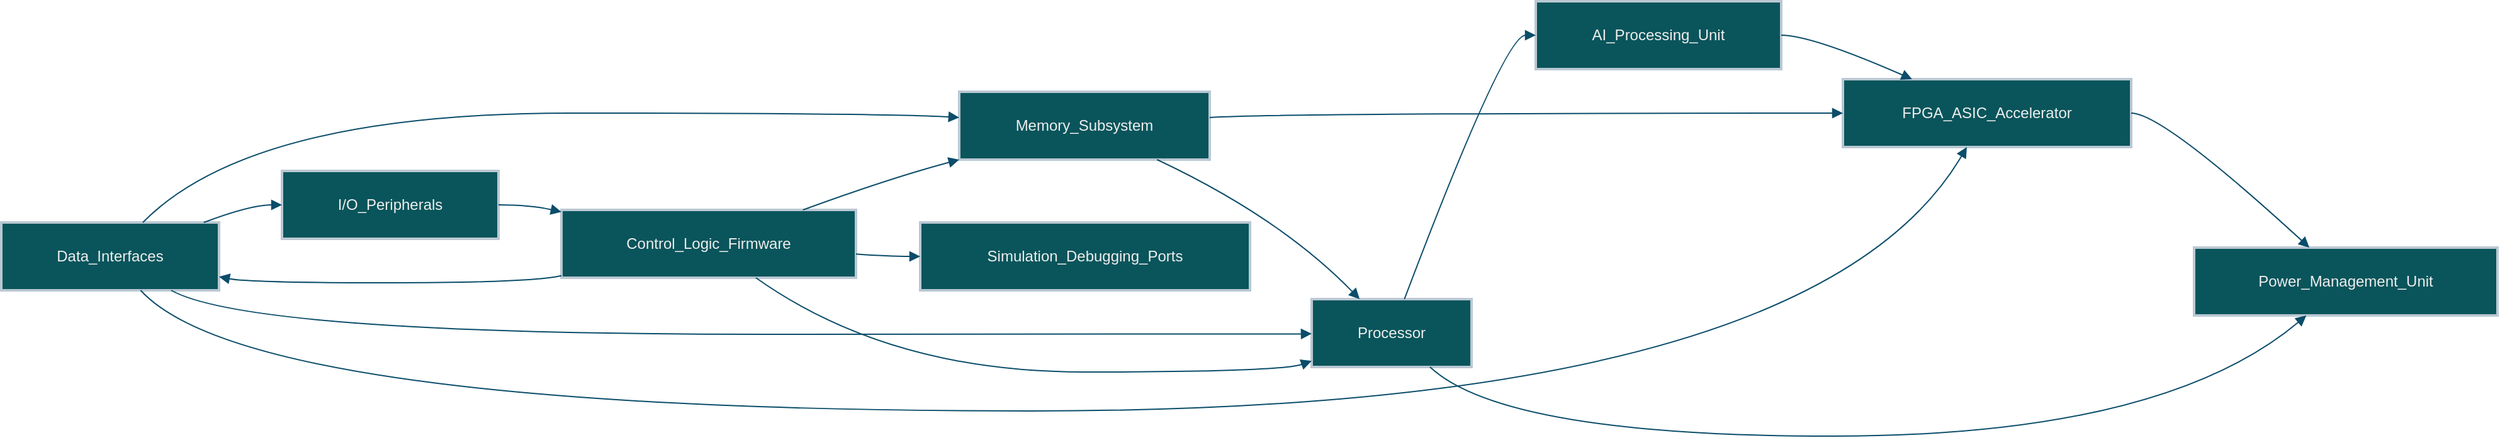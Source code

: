 <mxfile version="26.0.11">
  <diagram name="Page-1" id="SBfMpiESiW5WIuED7A-H">
    <mxGraphModel dx="2977" dy="1751" grid="1" gridSize="10" guides="1" tooltips="1" connect="1" arrows="1" fold="1" page="1" pageScale="1" pageWidth="1100" pageHeight="850" math="0" shadow="0" adaptiveColors="simple">
      <root>
        <mxCell id="0" />
        <mxCell id="1" parent="0" />
        <mxCell id="2" value="AI_Processing_Unit" style="whiteSpace=wrap;strokeWidth=2;labelBackgroundColor=none;fillColor=#09555B;strokeColor=#BAC8D3;fontColor=#EEEEEE;" parent="1" vertex="1">
          <mxGeometry x="1227" y="8" width="195" height="54" as="geometry" />
        </mxCell>
        <mxCell id="3" value="FPGA_ASIC_Accelerator" style="whiteSpace=wrap;strokeWidth=2;labelBackgroundColor=none;fillColor=#09555B;strokeColor=#BAC8D3;fontColor=#EEEEEE;" parent="1" vertex="1">
          <mxGeometry x="1471" y="70" width="229" height="54" as="geometry" />
        </mxCell>
        <mxCell id="4" value="Processor" style="whiteSpace=wrap;strokeWidth=2;labelBackgroundColor=none;fillColor=#09555B;strokeColor=#BAC8D3;fontColor=#EEEEEE;" parent="1" vertex="1">
          <mxGeometry x="1049" y="245" width="127" height="54" as="geometry" />
        </mxCell>
        <mxCell id="5" value="Memory_Subsystem" style="whiteSpace=wrap;strokeWidth=2;labelBackgroundColor=none;fillColor=#09555B;strokeColor=#BAC8D3;fontColor=#EEEEEE;" parent="1" vertex="1">
          <mxGeometry x="769" y="80" width="199" height="54" as="geometry" />
        </mxCell>
        <mxCell id="6" value="Power_Management_Unit" style="whiteSpace=wrap;strokeWidth=2;labelBackgroundColor=none;fillColor=#09555B;strokeColor=#BAC8D3;fontColor=#EEEEEE;" parent="1" vertex="1">
          <mxGeometry x="1750" y="204" width="241" height="54" as="geometry" />
        </mxCell>
        <mxCell id="7" value="Data_Interfaces" style="whiteSpace=wrap;strokeWidth=2;labelBackgroundColor=none;fillColor=#09555B;strokeColor=#BAC8D3;fontColor=#EEEEEE;" parent="1" vertex="1">
          <mxGeometry x="8" y="184" width="173" height="54" as="geometry" />
        </mxCell>
        <mxCell id="8" value="I/O_Peripherals" style="whiteSpace=wrap;strokeWidth=2;labelBackgroundColor=none;fillColor=#09555B;strokeColor=#BAC8D3;fontColor=#EEEEEE;" parent="1" vertex="1">
          <mxGeometry x="231" y="143" width="172" height="54" as="geometry" />
        </mxCell>
        <mxCell id="9" value="Control_Logic_Firmware" style="whiteSpace=wrap;strokeWidth=2;labelBackgroundColor=none;fillColor=#09555B;strokeColor=#BAC8D3;fontColor=#EEEEEE;" parent="1" vertex="1">
          <mxGeometry x="453" y="174" width="234" height="54" as="geometry" />
        </mxCell>
        <mxCell id="10" value="Simulation_Debugging_Ports" style="whiteSpace=wrap;strokeWidth=2;labelBackgroundColor=none;fillColor=#09555B;strokeColor=#BAC8D3;fontColor=#EEEEEE;" parent="1" vertex="1">
          <mxGeometry x="738" y="184" width="262" height="54" as="geometry" />
        </mxCell>
        <mxCell id="11" value="" style="curved=1;startArrow=none;endArrow=block;exitX=1;exitY=0.5;entryX=0.24;entryY=0;labelBackgroundColor=none;fontColor=default;strokeColor=#0B4D6A;" parent="1" source="2" target="3" edge="1">
          <mxGeometry relative="1" as="geometry">
            <Array as="points">
              <mxPoint x="1446" y="35" />
            </Array>
          </mxGeometry>
        </mxCell>
        <mxCell id="12" value="" style="curved=1;startArrow=none;endArrow=block;exitX=0.58;exitY=0;entryX=0;entryY=0.5;labelBackgroundColor=none;fontColor=default;strokeColor=#0B4D6A;" parent="1" source="4" target="2" edge="1">
          <mxGeometry relative="1" as="geometry">
            <Array as="points">
              <mxPoint x="1202" y="35" />
            </Array>
          </mxGeometry>
        </mxCell>
        <mxCell id="13" value="" style="curved=1;startArrow=none;endArrow=block;exitX=0.79;exitY=1;entryX=0.3;entryY=0;labelBackgroundColor=none;fontColor=default;strokeColor=#0B4D6A;" parent="1" source="5" target="4" edge="1">
          <mxGeometry relative="1" as="geometry">
            <Array as="points">
              <mxPoint x="1024" y="180" />
            </Array>
          </mxGeometry>
        </mxCell>
        <mxCell id="14" value="" style="curved=1;startArrow=none;endArrow=block;exitX=1;exitY=0.38;entryX=0;entryY=0.5;labelBackgroundColor=none;fontColor=default;strokeColor=#0B4D6A;" parent="1" source="5" target="3" edge="1">
          <mxGeometry relative="1" as="geometry">
            <Array as="points">
              <mxPoint x="1024" y="97" />
            </Array>
          </mxGeometry>
        </mxCell>
        <mxCell id="15" value="" style="curved=1;startArrow=none;endArrow=block;exitX=1;exitY=0.5;entryX=0.38;entryY=0;labelBackgroundColor=none;fontColor=default;strokeColor=#0B4D6A;" parent="1" source="3" target="6" edge="1">
          <mxGeometry relative="1" as="geometry">
            <Array as="points">
              <mxPoint x="1725" y="97" />
            </Array>
          </mxGeometry>
        </mxCell>
        <mxCell id="16" value="" style="curved=1;startArrow=none;endArrow=block;exitX=0.74;exitY=1;entryX=0.37;entryY=1;labelBackgroundColor=none;fontColor=default;strokeColor=#0B4D6A;" parent="1" source="4" target="6" edge="1">
          <mxGeometry relative="1" as="geometry">
            <Array as="points">
              <mxPoint x="1202" y="354" />
              <mxPoint x="1725" y="354" />
            </Array>
          </mxGeometry>
        </mxCell>
        <mxCell id="17" value="" style="curved=1;startArrow=none;endArrow=block;exitX=0.78;exitY=1;entryX=0;entryY=0.51;labelBackgroundColor=none;fontColor=default;strokeColor=#0B4D6A;" parent="1" source="7" target="4" edge="1">
          <mxGeometry relative="1" as="geometry">
            <Array as="points">
              <mxPoint x="206" y="273" />
              <mxPoint x="1024" y="273" />
            </Array>
          </mxGeometry>
        </mxCell>
        <mxCell id="18" value="" style="curved=1;startArrow=none;endArrow=block;exitX=0.64;exitY=1;entryX=0.43;entryY=1;labelBackgroundColor=none;fontColor=default;strokeColor=#0B4D6A;" parent="1" source="7" target="3" edge="1">
          <mxGeometry relative="1" as="geometry">
            <Array as="points">
              <mxPoint x="206" y="334" />
              <mxPoint x="1446" y="334" />
            </Array>
          </mxGeometry>
        </mxCell>
        <mxCell id="19" value="" style="curved=1;startArrow=none;endArrow=block;exitX=0.65;exitY=0;entryX=0;entryY=0.38;labelBackgroundColor=none;fontColor=default;strokeColor=#0B4D6A;" parent="1" source="7" target="5" edge="1">
          <mxGeometry relative="1" as="geometry">
            <Array as="points">
              <mxPoint x="206" y="97" />
              <mxPoint x="713" y="97" />
            </Array>
          </mxGeometry>
        </mxCell>
        <mxCell id="20" value="" style="curved=1;startArrow=none;endArrow=block;exitX=0.93;exitY=0;entryX=0;entryY=0.5;labelBackgroundColor=none;fontColor=default;strokeColor=#0B4D6A;" parent="1" source="7" target="8" edge="1">
          <mxGeometry relative="1" as="geometry">
            <Array as="points">
              <mxPoint x="206" y="170" />
            </Array>
          </mxGeometry>
        </mxCell>
        <mxCell id="21" value="" style="curved=1;startArrow=none;endArrow=block;exitX=1;exitY=0.5;entryX=0;entryY=0.03;labelBackgroundColor=none;fontColor=default;strokeColor=#0B4D6A;" parent="1" source="8" target="9" edge="1">
          <mxGeometry relative="1" as="geometry">
            <Array as="points">
              <mxPoint x="428" y="170" />
            </Array>
          </mxGeometry>
        </mxCell>
        <mxCell id="22" value="" style="curved=1;startArrow=none;endArrow=block;exitX=0.82;exitY=0;entryX=0;entryY=1;labelBackgroundColor=none;fontColor=default;strokeColor=#0B4D6A;" parent="1" source="9" target="5" edge="1">
          <mxGeometry relative="1" as="geometry">
            <Array as="points">
              <mxPoint x="713" y="149" />
            </Array>
          </mxGeometry>
        </mxCell>
        <mxCell id="23" value="" style="curved=1;startArrow=none;endArrow=block;exitX=0.66;exitY=1;entryX=0;entryY=0.91;labelBackgroundColor=none;fontColor=default;strokeColor=#0B4D6A;" parent="1" source="9" target="4" edge="1">
          <mxGeometry relative="1" as="geometry">
            <Array as="points">
              <mxPoint x="713" y="303" />
              <mxPoint x="1024" y="303" />
            </Array>
          </mxGeometry>
        </mxCell>
        <mxCell id="24" value="" style="curved=1;startArrow=none;endArrow=block;exitX=0;exitY=0.97;entryX=1;entryY=0.8;labelBackgroundColor=none;fontColor=default;strokeColor=#0B4D6A;" parent="1" source="9" target="7" edge="1">
          <mxGeometry relative="1" as="geometry">
            <Array as="points">
              <mxPoint x="428" y="232" />
              <mxPoint x="206" y="232" />
            </Array>
          </mxGeometry>
        </mxCell>
        <mxCell id="25" value="" style="curved=1;startArrow=none;endArrow=block;exitX=1;exitY=0.65;entryX=0;entryY=0.5;labelBackgroundColor=none;fontColor=default;strokeColor=#0B4D6A;" parent="1" source="9" target="10" edge="1">
          <mxGeometry relative="1" as="geometry">
            <Array as="points">
              <mxPoint x="713" y="211" />
            </Array>
          </mxGeometry>
        </mxCell>
      </root>
    </mxGraphModel>
  </diagram>
</mxfile>
